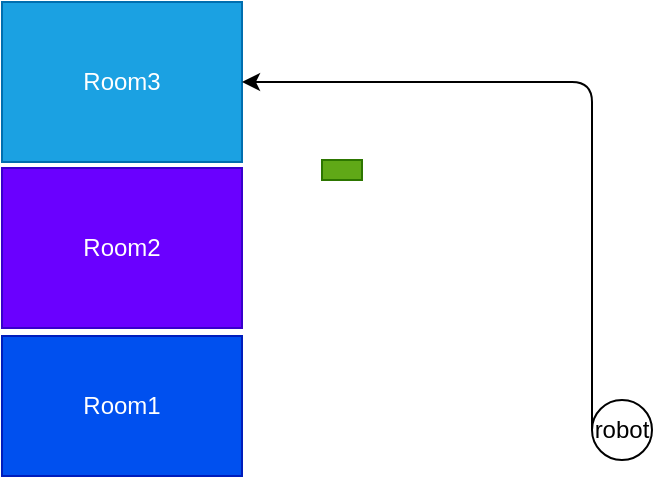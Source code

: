 <mxfile version="13.10.0" type="embed">
    <diagram id="1XTyoEW7qzfLBBSgb7DO" name="Page-1">
        <mxGraphModel dx="614" dy="359" grid="1" gridSize="10" guides="1" tooltips="1" connect="1" arrows="1" fold="1" page="1" pageScale="1" pageWidth="850" pageHeight="1100" math="0" shadow="0">
            <root>
                <mxCell id="0"/>
                <mxCell id="1" parent="0"/>
                <mxCell id="5" value="Room1" style="rounded=0;whiteSpace=wrap;html=1;fillColor=#0050ef;strokeColor=#001DBC;fontColor=#ffffff;" parent="1" vertex="1">
                    <mxGeometry x="180" y="248" width="120" height="70" as="geometry"/>
                </mxCell>
                <mxCell id="6" value="Room2" style="rounded=0;whiteSpace=wrap;html=1;fillColor=#6a00ff;strokeColor=#3700CC;fontColor=#ffffff;" parent="1" vertex="1">
                    <mxGeometry x="180" y="164" width="120" height="80" as="geometry"/>
                </mxCell>
                <mxCell id="7" value="Room3" style="rounded=0;whiteSpace=wrap;html=1;fillColor=#1ba1e2;strokeColor=#006EAF;fontColor=#ffffff;" parent="1" vertex="1">
                    <mxGeometry x="180" y="81" width="120" height="80" as="geometry"/>
                </mxCell>
                <object label="robot" movable="true" speed="5" type="robot" id="15">
                    <mxCell style="ellipse;whiteSpace=wrap;html=1;aspect=fixed;" parent="1" vertex="1">
                        <mxGeometry x="475" y="280" width="30" height="30" as="geometry"/>
                    </mxCell>
                </object>
                <object label="" type="path" id="33">
                    <mxCell style="endArrow=classic;html=1;exitX=0;exitY=0.5;exitDx=0;exitDy=0;entryX=1;entryY=0.5;entryDx=0;entryDy=0;" parent="1" source="15" target="7" edge="1">
                        <mxGeometry width="50" height="50" relative="1" as="geometry">
                            <mxPoint x="290" y="210" as="sourcePoint"/>
                            <mxPoint x="340" y="160" as="targetPoint"/>
                            <Array as="points">
                                <mxPoint x="475" y="121"/>
                            </Array>
                        </mxGeometry>
                    </mxCell>
                </object>
                <mxCell id="34" value="" style="rounded=0;whiteSpace=wrap;html=1;fillColor=#60a917;strokeColor=#2D7600;fontColor=#ffffff;" vertex="1" parent="1">
                    <mxGeometry x="340" y="160" width="20" height="10" as="geometry"/>
                </mxCell>
            </root>
        </mxGraphModel>
    </diagram>
</mxfile>
